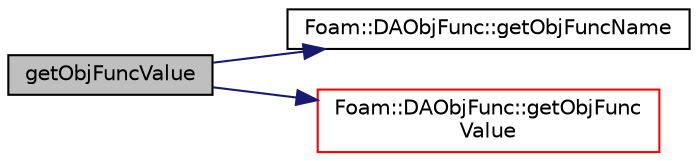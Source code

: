 digraph "getObjFuncValue"
{
  bgcolor="transparent";
  edge [fontname="Helvetica",fontsize="10",labelfontname="Helvetica",labelfontsize="10"];
  node [fontname="Helvetica",fontsize="10",shape=record];
  rankdir="LR";
  Node235 [label="getObjFuncValue",height=0.2,width=0.4,color="black", fillcolor="grey75", style="filled", fontcolor="black"];
  Node235 -> Node236 [color="midnightblue",fontsize="10",style="solid",fontname="Helvetica"];
  Node236 [label="Foam::DAObjFunc::getObjFuncName",height=0.2,width=0.4,color="black",URL="$classFoam_1_1DAObjFunc.html#a7fe3c574e1ac6356181b5d4fad9ec1c4",tooltip="return the name of objective function "];
  Node235 -> Node237 [color="midnightblue",fontsize="10",style="solid",fontname="Helvetica"];
  Node237 [label="Foam::DAObjFunc::getObjFunc\lValue",height=0.2,width=0.4,color="red",URL="$classFoam_1_1DAObjFunc.html#a8e844075cdac7c480f1667a1781a38ad",tooltip="calcluate the value of objective function "];
}
